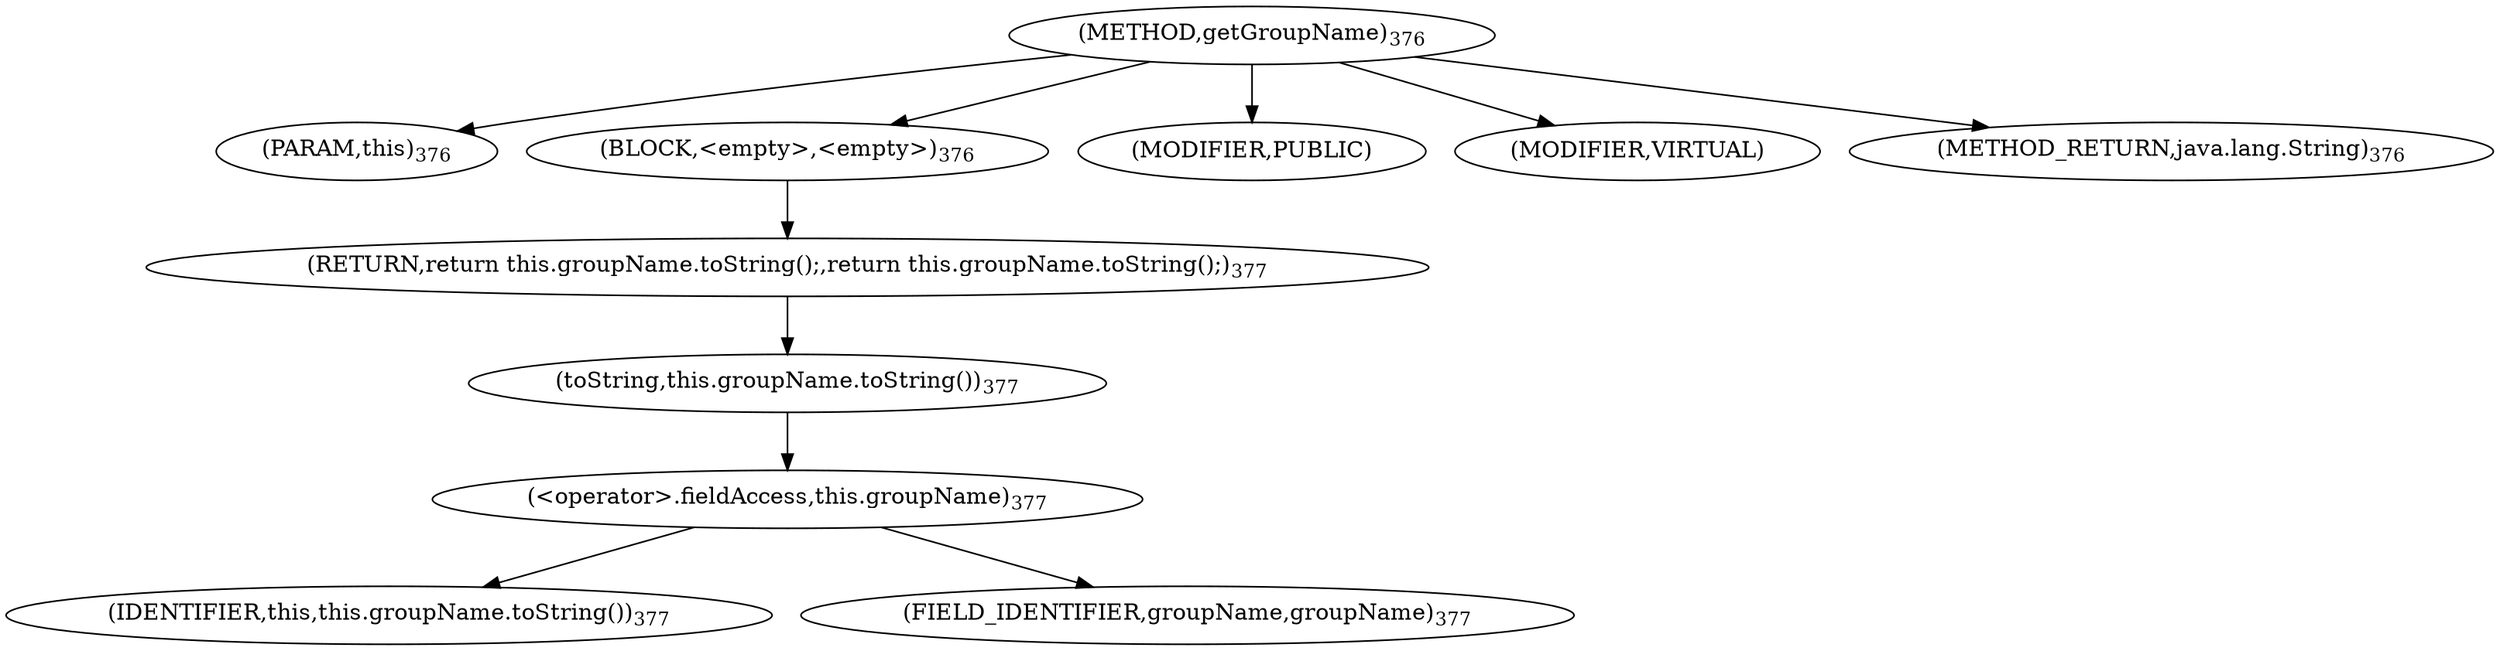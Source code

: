 digraph "getGroupName" {  
"746" [label = <(METHOD,getGroupName)<SUB>376</SUB>> ]
"76" [label = <(PARAM,this)<SUB>376</SUB>> ]
"747" [label = <(BLOCK,&lt;empty&gt;,&lt;empty&gt;)<SUB>376</SUB>> ]
"748" [label = <(RETURN,return this.groupName.toString();,return this.groupName.toString();)<SUB>377</SUB>> ]
"749" [label = <(toString,this.groupName.toString())<SUB>377</SUB>> ]
"750" [label = <(&lt;operator&gt;.fieldAccess,this.groupName)<SUB>377</SUB>> ]
"75" [label = <(IDENTIFIER,this,this.groupName.toString())<SUB>377</SUB>> ]
"751" [label = <(FIELD_IDENTIFIER,groupName,groupName)<SUB>377</SUB>> ]
"752" [label = <(MODIFIER,PUBLIC)> ]
"753" [label = <(MODIFIER,VIRTUAL)> ]
"754" [label = <(METHOD_RETURN,java.lang.String)<SUB>376</SUB>> ]
  "746" -> "76" 
  "746" -> "747" 
  "746" -> "752" 
  "746" -> "753" 
  "746" -> "754" 
  "747" -> "748" 
  "748" -> "749" 
  "749" -> "750" 
  "750" -> "75" 
  "750" -> "751" 
}
